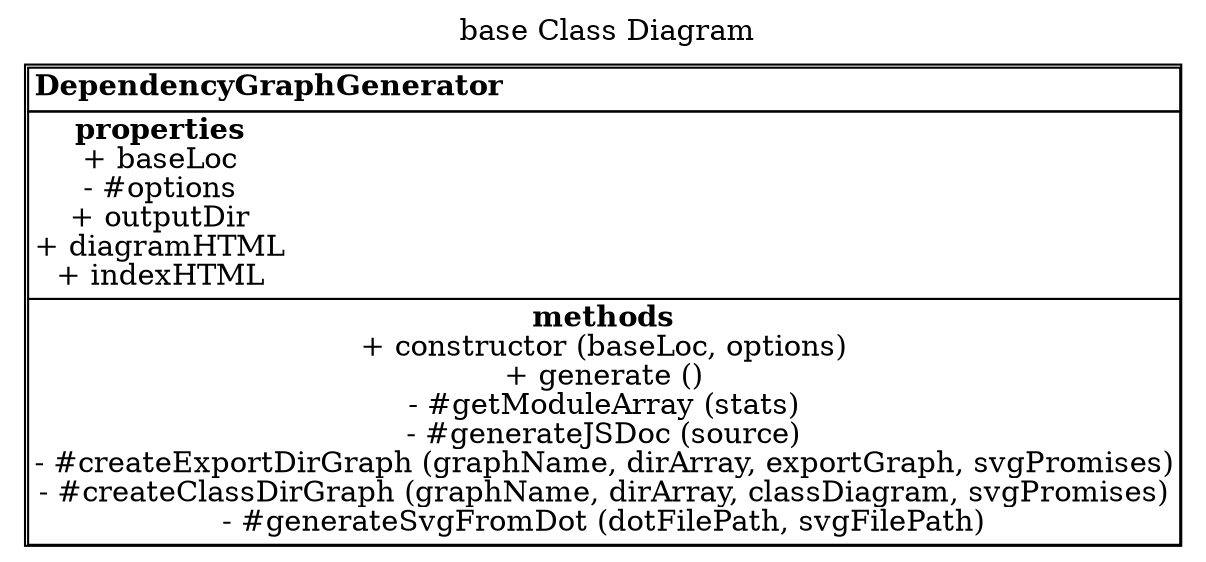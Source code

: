 digraph {label=" base Class Diagram";
labelloc="t";
"DependencyGraphGenerator" [shape = none, label =<<TABLE cellspacing="0" cellborder="1" align="left">
<TR><TD align="left"><B>DependencyGraphGenerator</B></TD></TR>
<TR><TD align="left"><B>properties</B><BR/>
+ baseLoc<BR/>
- #options<BR/>
+ outputDir<BR/>
+ diagramHTML<BR/>
+ indexHTML<BR/>
</TD></TR>
<TR><TD align="left"><B>methods</B><BR/>
+ constructor (baseLoc, options)<BR/>
+ generate ()<BR/>
- #getModuleArray (stats)<BR/>
- #generateJSDoc (source)<BR/>
- #createExportDirGraph (graphName, dirArray, exportGraph, svgPromises)<BR/>
- #createClassDirGraph (graphName, dirArray, classDiagram, svgPromises)<BR/>
- #generateSvgFromDot (dotFilePath, svgFilePath)<BR/>
</TD></TR>
</TABLE>>];

}

